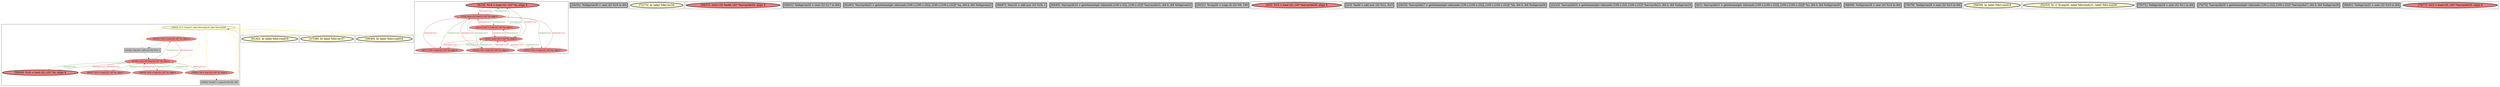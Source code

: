 
digraph G {



node898->node899 [style=solid,color=gold,label="C",penwidth=1.0,fontcolor=gold ]
node903->node902 [style=solid,color=black,label="",penwidth=0.5,fontcolor=black ]
node900->node896 [style=solid,color=firebrick3,label="A|indep|Const",penwidth=1.0,fontcolor=firebrick3 ]
node874->node872 [style=solid,color=firebrick3,label="A|indep|Const",penwidth=1.0,fontcolor=firebrick3 ]
node901->node896 [style=solid,color=firebrick3,label="A|indep|Const",penwidth=1.0,fontcolor=firebrick3 ]
node876->node871 [style=solid,color=forestgreen,label="T|indep|Const",penwidth=1.0,fontcolor=forestgreen ]
node875->node872 [style=solid,color=firebrick3,label="A|indep|Const",penwidth=1.0,fontcolor=firebrick3 ]
node872->node875 [style=solid,color=forestgreen,label="T|indep|Const",penwidth=1.0,fontcolor=forestgreen ]
node877->node872 [style=solid,color=firebrick3,label="A|indep|Const",penwidth=1.0,fontcolor=firebrick3 ]
node898->node903 [style=solid,color=gold,label="C",penwidth=1.0,fontcolor=gold ]
node876->node877 [style=solid,color=forestgreen,label="T|indep|Const",penwidth=1.0,fontcolor=forestgreen ]
node898->node880 [style=solid,color=gold,label="C",penwidth=1.0,fontcolor=gold ]
node872->node874 [style=solid,color=forestgreen,label="T|indep|Const",penwidth=1.0,fontcolor=forestgreen ]
node871->node872 [style=solid,color=firebrick3,label="A|indep|Const",penwidth=1.0,fontcolor=firebrick3 ]
node877->node876 [style=solid,color=firebrick3,label="A|indep|Const",penwidth=1.0,fontcolor=firebrick3 ]
node896->node900 [style=solid,color=forestgreen,label="T|indep|Const",penwidth=1.0,fontcolor=forestgreen ]
node897->node896 [style=solid,color=firebrick3,label="A|indep|Const",penwidth=1.0,fontcolor=firebrick3 ]
node898->node876 [style=solid,color=gold,label="C",penwidth=1.0,fontcolor=gold ]
node898->node896 [style=solid,color=gold,label="C",penwidth=1.0,fontcolor=gold ]
node896->node901 [style=solid,color=forestgreen,label="T|indep|Const",penwidth=1.0,fontcolor=forestgreen ]
node898->node905 [style=solid,color=gold,label="C",penwidth=1.0,fontcolor=gold ]
node898->node882 [style=solid,color=gold,label="C",penwidth=1.0,fontcolor=gold ]
node872->node873 [style=solid,color=forestgreen,label="T|indep|Const",penwidth=1.0,fontcolor=forestgreen ]
node895->node896 [style=solid,color=black,label="",penwidth=0.5,fontcolor=black ]
node899->node895 [style=solid,color=black,label="",penwidth=0.5,fontcolor=black ]
node876->node875 [style=solid,color=forestgreen,label="T|indep|Const",penwidth=1.0,fontcolor=forestgreen ]
node896->node897 [style=solid,color=forestgreen,label="T|indep|Const",penwidth=1.0,fontcolor=forestgreen ]
node898->node898 [style=solid,color=gold,label="C",penwidth=1.0,fontcolor=gold ]
node874->node876 [style=solid,color=firebrick3,label="A|indep|Const",penwidth=1.0,fontcolor=firebrick3 ]
node875->node876 [style=solid,color=firebrick3,label="A|indep|Const",penwidth=1.0,fontcolor=firebrick3 ]
node903->node896 [style=solid,color=firebrick3,label="A|indep|Const",penwidth=1.0,fontcolor=firebrick3 ]
node896->node903 [style=solid,color=forestgreen,label="T|indep|Const",penwidth=1.0,fontcolor=forestgreen ]
node872->node871 [style=solid,color=forestgreen,label="T|indep|Const",penwidth=1.0,fontcolor=forestgreen ]
node898->node895 [style=solid,color=gold,label="C",penwidth=1.0,fontcolor=gold ]
node872->node877 [style=solid,color=forestgreen,label="T|indep|Const",penwidth=1.0,fontcolor=forestgreen ]
node873->node876 [style=solid,color=firebrick3,label="A|indep|Const",penwidth=1.0,fontcolor=firebrick3 ]
node902->node898 [style=solid,color=black,label="",penwidth=0.5,fontcolor=black ]
node876->node873 [style=solid,color=forestgreen,label="T|indep|Const",penwidth=1.0,fontcolor=forestgreen ]
node871->node876 [style=solid,color=firebrick3,label="A|indep|Const",penwidth=1.0,fontcolor=firebrick3 ]
node873->node872 [style=solid,color=firebrick3,label="A|indep|Const",penwidth=1.0,fontcolor=firebrick3 ]
node876->node874 [style=solid,color=forestgreen,label="T|indep|Const",penwidth=1.0,fontcolor=forestgreen ]
node896->node899 [style=solid,color=forestgreen,label="T|indep|Const",penwidth=1.0,fontcolor=forestgreen ]
node898->node902 [style=solid,color=gold,label="C",penwidth=1.0,fontcolor=gold ]
node899->node896 [style=solid,color=firebrick3,label="A|indep|Const",penwidth=1.0,fontcolor=firebrick3 ]


subgraph cluster25 {


node907 [penwidth=3.0,fontsize=20,fillcolor=grey,label="[54/55]  %idxprom30 = sext i32 %16 to i64",shape=rectangle,style=filled ]



}

subgraph cluster24 {


node906 [penwidth=3.0,fontsize=20,fillcolor=lemonchiffon,label="[72/73]  br label %for.inc34",shape=ellipse,style=filled ]



}

subgraph cluster22 {


node904 [penwidth=3.0,fontsize=20,fillcolor=lightcoral,label="[56/57]  store i32 %add, i32* %arrayidx33, align 4",shape=ellipse,style=filled ]



}

subgraph cluster20 {


node894 [penwidth=3.0,fontsize=20,fillcolor=grey,label="[50/51]  %idxprom32 = sext i32 %17 to i64",shape=rectangle,style=filled ]



}

subgraph cluster18 {


node892 [penwidth=3.0,fontsize=20,fillcolor=grey,label="[62/63]  %arrayidx23 = getelementptr inbounds [100 x [100 x i32]], [100 x [100 x i32]]* %a, i64 0, i64 %idxprom22",shape=rectangle,style=filled ]



}

subgraph cluster16 {


node890 [penwidth=3.0,fontsize=20,fillcolor=grey,label="[66/67]  %inc35 = add nsw i32 %18, 1",shape=rectangle,style=filled ]



}

subgraph cluster17 {


node891 [penwidth=3.0,fontsize=20,fillcolor=grey,label="[64/65]  %arrayidx33 = getelementptr inbounds [100 x i32], [100 x i32]* %arrayidx31, i64 0, i64 %idxprom32",shape=rectangle,style=filled ]



}

subgraph cluster4 {


node878 [penwidth=3.0,fontsize=20,fillcolor=grey,label="[20/21]  %cmp20 = icmp slt i32 %9, 100",shape=rectangle,style=filled ]



}

subgraph cluster3 {


node877 [fillcolor=lightcoral,label="[10/11]  %11 = load i32, i32* %j, align 4",shape=ellipse,style=filled ]
node872 [fillcolor=lightcoral,label="[7/18]  store i32 %inc35, i32* %j, align 4",shape=ellipse,style=filled ]
node874 [penwidth=3.0,fontsize=20,fillcolor=lightcoral,label="[6/19]  %14 = load i32, i32* %j, align 4",shape=ellipse,style=filled ]
node873 [fillcolor=lightcoral,label="[12/13]  %17 = load i32, i32* %j, align 4",shape=ellipse,style=filled ]
node871 [fillcolor=lightcoral,label="[14/15]  %9 = load i32, i32* %j, align 4",shape=ellipse,style=filled ]
node875 [fillcolor=lightcoral,label="[8/17]  %18 = load i32, i32* %j, align 4",shape=ellipse,style=filled ]
node876 [fillcolor=lightcoral,label="[9/16]  store i32 0, i32* %j, align 4",shape=ellipse,style=filled ]



}

subgraph cluster2 {


node870 [penwidth=3.0,fontsize=20,fillcolor=lightcoral,label="[4/5]  %15 = load i32, i32* %arrayidx29, align 4",shape=ellipse,style=filled ]



}

subgraph cluster1 {


node869 [penwidth=3.0,fontsize=20,fillcolor=grey,label="[2/3]  %add = add nsw i32 %12, %15",shape=rectangle,style=filled ]



}

subgraph cluster12 {


node886 [penwidth=3.0,fontsize=20,fillcolor=grey,label="[24/25]  %arrayidx27 = getelementptr inbounds [100 x [100 x i32]], [100 x [100 x i32]]* %b, i64 0, i64 %idxprom26",shape=rectangle,style=filled ]



}

subgraph cluster5 {


node879 [penwidth=3.0,fontsize=20,fillcolor=grey,label="[22/23]  %arrayidx25 = getelementptr inbounds [100 x i32], [100 x i32]* %arrayidx23, i64 0, i64 %idxprom24",shape=rectangle,style=filled ]



}

subgraph cluster0 {


node868 [penwidth=3.0,fontsize=20,fillcolor=grey,label="[0/1]  %arrayidx31 = getelementptr inbounds [100 x [100 x i32]], [100 x [100 x i32]]* %c, i64 0, i64 %idxprom30",shape=rectangle,style=filled ]



}

subgraph cluster6 {


node880 [penwidth=3.0,fontsize=20,fillcolor=lemonchiffon,label="[41/42]  br label %for.cond19",shape=ellipse,style=filled ]



}

subgraph cluster14 {


node888 [penwidth=3.0,fontsize=20,fillcolor=grey,label="[68/69]  %idxprom28 = sext i32 %14 to i64",shape=rectangle,style=filled ]



}

subgraph cluster7 {


node881 [penwidth=3.0,fontsize=20,fillcolor=grey,label="[78/79]  %idxprom26 = sext i32 %13 to i64",shape=rectangle,style=filled ]



}

subgraph cluster23 {


node905 [penwidth=3.0,fontsize=20,fillcolor=lemonchiffon,label="[37/38]  br label %for.inc37",shape=ellipse,style=filled ]



}

subgraph cluster8 {


node882 [penwidth=3.0,fontsize=20,fillcolor=lemonchiffon,label="[39/40]  br label %for.cond16",shape=ellipse,style=filled ]



}

subgraph cluster21 {


node903 [fillcolor=lightcoral,label="[34/45]  %8 = load i32, i32* %i, align 4",shape=ellipse,style=filled ]
node902 [fillcolor=grey,label="[35/44]  %cmp17 = icmp slt i32 %8, 100",shape=rectangle,style=filled ]
node901 [fillcolor=lightcoral,label="[28/29]  %10 = load i32, i32* %i, align 4",shape=ellipse,style=filled ]
node896 [fillcolor=lightcoral,label="[27/48]  store i32 %inc38, i32* %i, align 4",shape=ellipse,style=filled ]
node895 [fillcolor=grey,label="[31/32]  %inc38 = add nsw i32 %19, 1",shape=rectangle,style=filled ]
node898 [fillcolor=lemonchiffon,label="[36/43]  br i1 %cmp17, label %for.body18, label %for.end39",shape=ellipse,style=filled ]
node899 [fillcolor=lightcoral,label="[30/33]  %19 = load i32, i32* %i, align 4",shape=ellipse,style=filled ]
node897 [penwidth=3.0,fontsize=20,fillcolor=lightcoral,label="[26/49]  %16 = load i32, i32* %i, align 4",shape=ellipse,style=filled ]
node900 [fillcolor=lightcoral,label="[46/47]  %13 = load i32, i32* %i, align 4",shape=ellipse,style=filled ]



}

subgraph cluster9 {


node883 [penwidth=3.0,fontsize=20,fillcolor=lemonchiffon,label="[58/59]  br label %for.cond19",shape=ellipse,style=filled ]



}

subgraph cluster19 {


node893 [penwidth=3.0,fontsize=20,fillcolor=lemonchiffon,label="[52/53]  br i1 %cmp20, label %for.body21, label %for.end36",shape=ellipse,style=filled ]



}

subgraph cluster10 {


node884 [penwidth=3.0,fontsize=20,fillcolor=grey,label="[70/71]  %idxprom24 = sext i32 %11 to i64",shape=rectangle,style=filled ]



}

subgraph cluster11 {


node885 [penwidth=3.0,fontsize=20,fillcolor=grey,label="[74/75]  %arrayidx29 = getelementptr inbounds [100 x i32], [100 x i32]* %arrayidx27, i64 0, i64 %idxprom28",shape=rectangle,style=filled ]



}

subgraph cluster13 {


node887 [penwidth=3.0,fontsize=20,fillcolor=grey,label="[60/61]  %idxprom22 = sext i32 %10 to i64",shape=rectangle,style=filled ]



}

subgraph cluster15 {


node889 [penwidth=3.0,fontsize=20,fillcolor=lightcoral,label="[76/77]  %12 = load i32, i32* %arrayidx25, align 4",shape=ellipse,style=filled ]



}

}
